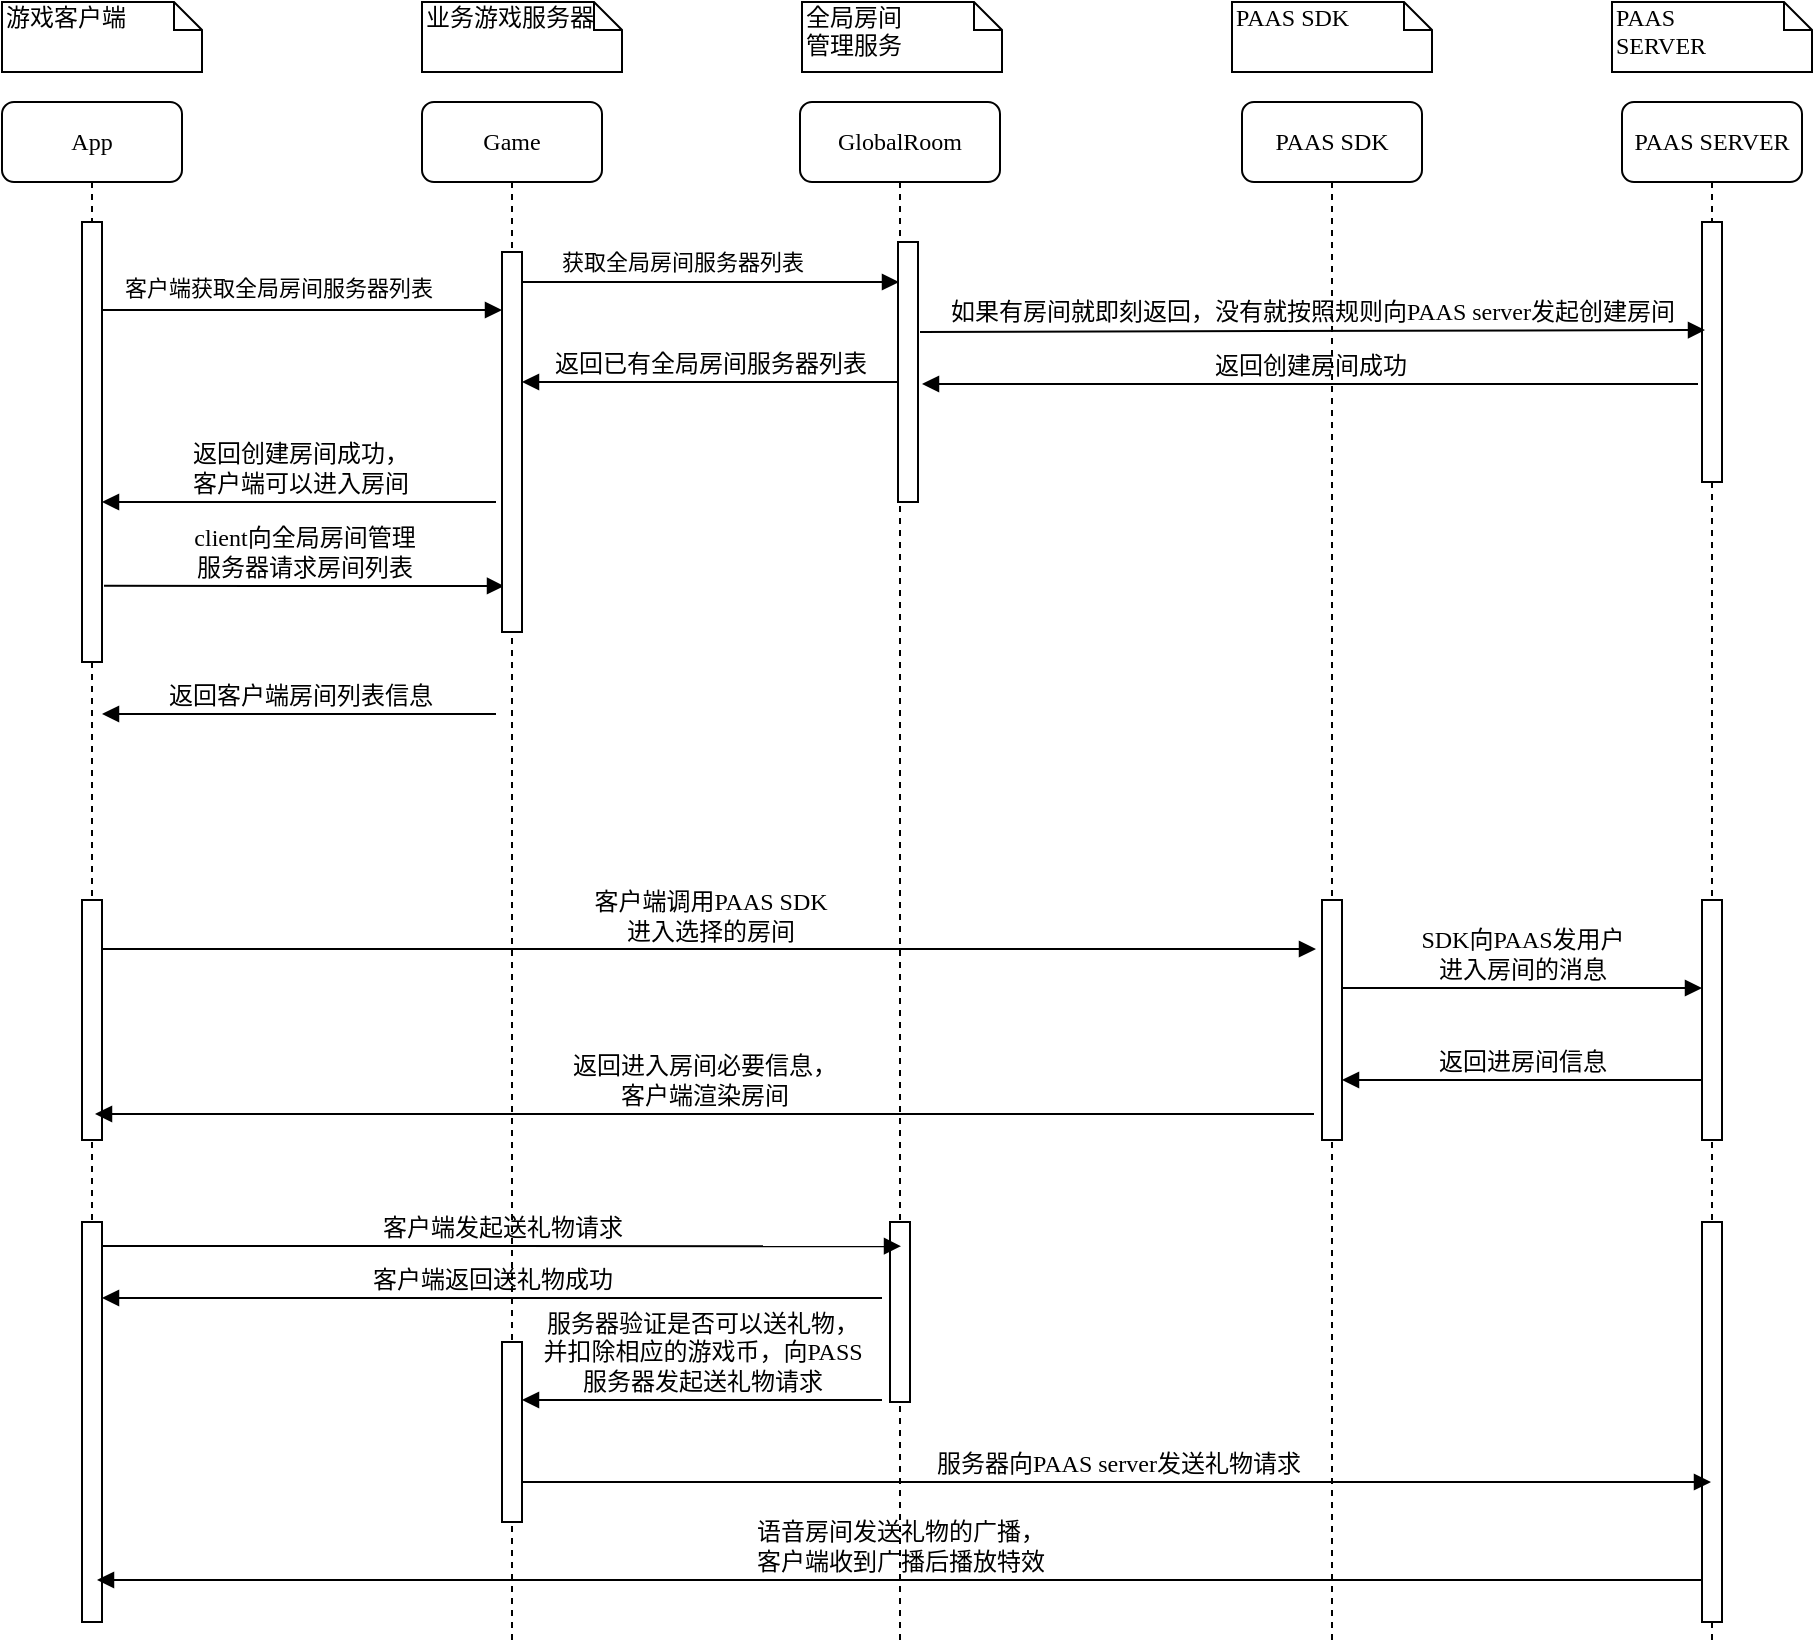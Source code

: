 <mxfile version="14.1.2" type="github">
  <diagram name="Page-1" id="13e1069c-82ec-6db2-03f1-153e76fe0fe0">
    <mxGraphModel dx="1422" dy="762" grid="1" gridSize="10" guides="1" tooltips="1" connect="1" arrows="1" fold="1" page="1" pageScale="1" pageWidth="1100" pageHeight="850" background="#ffffff" math="0" shadow="0">
      <root>
        <mxCell id="0" />
        <mxCell id="1" parent="0" />
        <mxCell id="7baba1c4bc27f4b0-3" value="Game" style="shape=umlLifeline;perimeter=lifelinePerimeter;whiteSpace=wrap;html=1;container=1;collapsible=0;recursiveResize=0;outlineConnect=0;rounded=1;shadow=0;comic=0;labelBackgroundColor=none;strokeWidth=1;fontFamily=Verdana;fontSize=12;align=center;" parent="1" vertex="1">
          <mxGeometry x="310" y="80" width="90" height="770" as="geometry" />
        </mxCell>
        <mxCell id="7YiKMo0v-y7mLt2C8tXS-64" value="" style="html=1;points=[];perimeter=orthogonalPerimeter;rounded=0;shadow=0;comic=0;labelBackgroundColor=none;strokeWidth=1;fontFamily=Verdana;fontSize=12;align=center;" parent="7baba1c4bc27f4b0-3" vertex="1">
          <mxGeometry x="40" y="620" width="10" height="90" as="geometry" />
        </mxCell>
        <mxCell id="7baba1c4bc27f4b0-4" value="PAAS SDK" style="shape=umlLifeline;perimeter=lifelinePerimeter;whiteSpace=wrap;html=1;container=1;collapsible=0;recursiveResize=0;outlineConnect=0;rounded=1;shadow=0;comic=0;labelBackgroundColor=none;strokeWidth=1;fontFamily=Verdana;fontSize=12;align=center;" parent="1" vertex="1">
          <mxGeometry x="720" y="80" width="90" height="770" as="geometry" />
        </mxCell>
        <mxCell id="7YiKMo0v-y7mLt2C8tXS-27" value="" style="html=1;points=[];perimeter=orthogonalPerimeter;rounded=0;shadow=0;comic=0;labelBackgroundColor=none;strokeWidth=1;fontFamily=Verdana;fontSize=12;align=center;" parent="7baba1c4bc27f4b0-4" vertex="1">
          <mxGeometry x="40" y="399" width="10" height="120" as="geometry" />
        </mxCell>
        <mxCell id="7baba1c4bc27f4b0-5" value="PAAS SERVER" style="shape=umlLifeline;perimeter=lifelinePerimeter;whiteSpace=wrap;html=1;container=1;collapsible=0;recursiveResize=0;outlineConnect=0;rounded=1;shadow=0;comic=0;labelBackgroundColor=none;strokeWidth=1;fontFamily=Verdana;fontSize=12;align=center;" parent="1" vertex="1">
          <mxGeometry x="910" y="80" width="90" height="770" as="geometry" />
        </mxCell>
        <mxCell id="7baba1c4bc27f4b0-19" value="" style="html=1;points=[];perimeter=orthogonalPerimeter;rounded=0;shadow=0;comic=0;labelBackgroundColor=none;strokeWidth=1;fontFamily=Verdana;fontSize=12;align=center;" parent="7baba1c4bc27f4b0-5" vertex="1">
          <mxGeometry x="40" y="399" width="10" height="120" as="geometry" />
        </mxCell>
        <mxCell id="7YiKMo0v-y7mLt2C8tXS-12" value="" style="html=1;points=[];perimeter=orthogonalPerimeter;rounded=0;shadow=0;comic=0;labelBackgroundColor=none;strokeWidth=1;fontFamily=Verdana;fontSize=12;align=center;" parent="7baba1c4bc27f4b0-5" vertex="1">
          <mxGeometry x="40" y="60" width="10" height="130" as="geometry" />
        </mxCell>
        <mxCell id="7YiKMo0v-y7mLt2C8tXS-46" value="" style="html=1;points=[];perimeter=orthogonalPerimeter;rounded=0;shadow=0;comic=0;labelBackgroundColor=none;strokeWidth=1;fontFamily=Verdana;fontSize=12;align=center;" parent="7baba1c4bc27f4b0-5" vertex="1">
          <mxGeometry x="40" y="560" width="10" height="200" as="geometry" />
        </mxCell>
        <mxCell id="7baba1c4bc27f4b0-8" value="App" style="shape=umlLifeline;perimeter=lifelinePerimeter;whiteSpace=wrap;html=1;container=1;collapsible=0;recursiveResize=0;outlineConnect=0;rounded=1;shadow=0;comic=0;labelBackgroundColor=none;strokeWidth=1;fontFamily=Verdana;fontSize=12;align=center;" parent="1" vertex="1">
          <mxGeometry x="100" y="80" width="90" height="760" as="geometry" />
        </mxCell>
        <mxCell id="7baba1c4bc27f4b0-9" value="" style="html=1;points=[];perimeter=orthogonalPerimeter;rounded=0;shadow=0;comic=0;labelBackgroundColor=none;strokeWidth=1;fontFamily=Verdana;fontSize=12;align=center;" parent="7baba1c4bc27f4b0-8" vertex="1">
          <mxGeometry x="40" y="60" width="10" height="220" as="geometry" />
        </mxCell>
        <mxCell id="7YiKMo0v-y7mLt2C8tXS-28" value="" style="html=1;points=[];perimeter=orthogonalPerimeter;rounded=0;shadow=0;comic=0;labelBackgroundColor=none;strokeWidth=1;fontFamily=Verdana;fontSize=12;align=center;" parent="7baba1c4bc27f4b0-8" vertex="1">
          <mxGeometry x="40" y="399" width="10" height="120" as="geometry" />
        </mxCell>
        <mxCell id="7baba1c4bc27f4b0-11" value="client向全局房间管理&lt;br&gt;服务器请求房间列表" style="html=1;verticalAlign=bottom;endArrow=block;labelBackgroundColor=none;fontFamily=Verdana;fontSize=12;edgeStyle=elbowEdgeStyle;elbow=vertical;exitX=0.5;exitY=0.068;exitDx=0;exitDy=0;exitPerimeter=0;" parent="1" edge="1">
          <mxGeometry relative="1" as="geometry">
            <mxPoint x="151" y="321.92" as="sourcePoint" />
            <mxPoint x="351" y="322" as="targetPoint" />
            <Array as="points">
              <mxPoint x="276" y="322" />
              <mxPoint x="286" y="352" />
            </Array>
          </mxGeometry>
        </mxCell>
        <mxCell id="7baba1c4bc27f4b0-40" value="游戏客户端" style="shape=note;whiteSpace=wrap;html=1;size=14;verticalAlign=top;align=left;spacingTop=-6;rounded=0;shadow=0;comic=0;labelBackgroundColor=none;strokeWidth=1;fontFamily=Verdana;fontSize=12" parent="1" vertex="1">
          <mxGeometry x="100" y="30" width="100" height="35" as="geometry" />
        </mxCell>
        <mxCell id="7baba1c4bc27f4b0-42" value="业务游戏服务器" style="shape=note;whiteSpace=wrap;html=1;size=14;verticalAlign=top;align=left;spacingTop=-6;rounded=0;shadow=0;comic=0;labelBackgroundColor=none;strokeWidth=1;fontFamily=Verdana;fontSize=12" parent="1" vertex="1">
          <mxGeometry x="310" y="30" width="100" height="35" as="geometry" />
        </mxCell>
        <mxCell id="7baba1c4bc27f4b0-43" value="PAAS SDK" style="shape=note;whiteSpace=wrap;html=1;size=14;verticalAlign=top;align=left;spacingTop=-6;rounded=0;shadow=0;comic=0;labelBackgroundColor=none;strokeWidth=1;fontFamily=Verdana;fontSize=12" parent="1" vertex="1">
          <mxGeometry x="715" y="30" width="100" height="35" as="geometry" />
        </mxCell>
        <mxCell id="7baba1c4bc27f4b0-44" value="PAAS &lt;br&gt;SERVER" style="shape=note;whiteSpace=wrap;html=1;size=14;verticalAlign=top;align=left;spacingTop=-6;rounded=0;shadow=0;comic=0;labelBackgroundColor=none;strokeWidth=1;fontFamily=Verdana;fontSize=12" parent="1" vertex="1">
          <mxGeometry x="905" y="30" width="100" height="35" as="geometry" />
        </mxCell>
        <mxCell id="7YiKMo0v-y7mLt2C8tXS-23" value="返回客户端房间列表信息" style="html=1;verticalAlign=bottom;endArrow=block;labelBackgroundColor=none;fontFamily=Verdana;fontSize=12;" parent="1" edge="1">
          <mxGeometry relative="1" as="geometry">
            <mxPoint x="347" y="386" as="sourcePoint" />
            <mxPoint x="150" y="386" as="targetPoint" />
            <Array as="points" />
          </mxGeometry>
        </mxCell>
        <mxCell id="7YiKMo0v-y7mLt2C8tXS-29" value="客户端调用PAAS&amp;nbsp;SDK&lt;br&gt;进入选择的房间" style="html=1;verticalAlign=bottom;endArrow=block;labelBackgroundColor=none;fontFamily=Verdana;fontSize=12;edgeStyle=elbowEdgeStyle;elbow=vertical;exitX=0.5;exitY=0.2;exitDx=0;exitDy=0;exitPerimeter=0;" parent="1" edge="1">
          <mxGeometry relative="1" as="geometry">
            <mxPoint x="150" y="503.5" as="sourcePoint" />
            <Array as="points">
              <mxPoint x="494" y="503.5" />
            </Array>
            <mxPoint x="757" y="503.5" as="targetPoint" />
          </mxGeometry>
        </mxCell>
        <mxCell id="7YiKMo0v-y7mLt2C8tXS-31" value="SDK向PAAS发用户&lt;br&gt;进入房间的消息" style="html=1;verticalAlign=bottom;endArrow=block;labelBackgroundColor=none;fontFamily=Verdana;fontSize=12;edgeStyle=elbowEdgeStyle;elbow=vertical;entryX=0;entryY=0.25;entryDx=0;entryDy=0;entryPerimeter=0;" parent="1" edge="1">
          <mxGeometry relative="1" as="geometry">
            <mxPoint x="770" y="523" as="sourcePoint" />
            <Array as="points">
              <mxPoint x="944" y="523" />
            </Array>
            <mxPoint x="950" y="523" as="targetPoint" />
          </mxGeometry>
        </mxCell>
        <mxCell id="7YiKMo0v-y7mLt2C8tXS-32" value="返回进入房间必要信息，&lt;br&gt;客户端渲染房间" style="html=1;verticalAlign=bottom;endArrow=block;labelBackgroundColor=none;fontFamily=Verdana;fontSize=12;" parent="1" edge="1">
          <mxGeometry relative="1" as="geometry">
            <mxPoint x="756" y="586" as="sourcePoint" />
            <mxPoint x="146.5" y="586" as="targetPoint" />
            <Array as="points" />
          </mxGeometry>
        </mxCell>
        <mxCell id="7YiKMo0v-y7mLt2C8tXS-34" value="GlobalRoom" style="shape=umlLifeline;perimeter=lifelinePerimeter;whiteSpace=wrap;html=1;container=1;collapsible=0;recursiveResize=0;outlineConnect=0;rounded=1;shadow=0;comic=0;labelBackgroundColor=none;strokeWidth=1;fontFamily=Verdana;fontSize=12;align=center;" parent="1" vertex="1">
          <mxGeometry x="499" y="80" width="100" height="770" as="geometry" />
        </mxCell>
        <mxCell id="7YiKMo0v-y7mLt2C8tXS-49" value="" style="html=1;points=[];perimeter=orthogonalPerimeter;rounded=0;shadow=0;comic=0;labelBackgroundColor=none;strokeWidth=1;fontFamily=Verdana;fontSize=12;align=center;" parent="7YiKMo0v-y7mLt2C8tXS-34" vertex="1">
          <mxGeometry x="45" y="560" width="10" height="90" as="geometry" />
        </mxCell>
        <mxCell id="7YiKMo0v-y7mLt2C8tXS-56" value="" style="html=1;points=[];perimeter=orthogonalPerimeter;rounded=0;shadow=0;comic=0;labelBackgroundColor=none;strokeWidth=1;fontFamily=Verdana;fontSize=12;align=center;" parent="7YiKMo0v-y7mLt2C8tXS-34" vertex="1">
          <mxGeometry x="49" y="70" width="10" height="130" as="geometry" />
        </mxCell>
        <mxCell id="7YiKMo0v-y7mLt2C8tXS-37" value="全局房间&lt;br&gt;管理服务" style="shape=note;whiteSpace=wrap;html=1;size=14;verticalAlign=top;align=left;spacingTop=-6;rounded=0;shadow=0;comic=0;labelBackgroundColor=none;strokeWidth=1;fontFamily=Verdana;fontSize=12" parent="1" vertex="1">
          <mxGeometry x="500" y="30" width="100" height="35" as="geometry" />
        </mxCell>
        <mxCell id="7YiKMo0v-y7mLt2C8tXS-41" value="" style="html=1;points=[];perimeter=orthogonalPerimeter;rounded=0;shadow=0;comic=0;labelBackgroundColor=none;strokeWidth=1;fontFamily=Verdana;fontSize=12;align=center;" parent="1" vertex="1">
          <mxGeometry x="140" y="640" width="10" height="200" as="geometry" />
        </mxCell>
        <mxCell id="7YiKMo0v-y7mLt2C8tXS-43" value="客户端发起送礼物请求" style="html=1;verticalAlign=bottom;endArrow=block;labelBackgroundColor=none;fontFamily=Verdana;fontSize=12;edgeStyle=elbowEdgeStyle;elbow=vertical;exitX=0.5;exitY=0.068;exitDx=0;exitDy=0;exitPerimeter=0;" parent="1" edge="1">
          <mxGeometry relative="1" as="geometry">
            <mxPoint x="150" y="652" as="sourcePoint" />
            <mxPoint x="549.5" y="652.08" as="targetPoint" />
            <Array as="points">
              <mxPoint x="275" y="652.08" />
              <mxPoint x="285" y="682.08" />
            </Array>
          </mxGeometry>
        </mxCell>
        <mxCell id="7YiKMo0v-y7mLt2C8tXS-47" value="服务器向PAAS server发送礼物请求" style="html=1;verticalAlign=bottom;endArrow=block;labelBackgroundColor=none;fontFamily=Verdana;fontSize=12;edgeStyle=elbowEdgeStyle;elbow=vertical;exitX=0.5;exitY=0.2;exitDx=0;exitDy=0;exitPerimeter=0;" parent="1" target="7baba1c4bc27f4b0-5" edge="1">
          <mxGeometry relative="1" as="geometry">
            <mxPoint x="360" y="770" as="sourcePoint" />
            <Array as="points">
              <mxPoint x="704" y="770" />
            </Array>
            <mxPoint x="750" y="770" as="targetPoint" />
          </mxGeometry>
        </mxCell>
        <mxCell id="7YiKMo0v-y7mLt2C8tXS-51" value="语音房间发送礼物的广播，&lt;br&gt;客户端收到广播后播放特效" style="html=1;verticalAlign=bottom;endArrow=block;labelBackgroundColor=none;fontFamily=Verdana;fontSize=12;" parent="1" edge="1">
          <mxGeometry relative="1" as="geometry">
            <mxPoint x="950" y="819" as="sourcePoint" />
            <mxPoint x="147.5" y="819" as="targetPoint" />
            <Array as="points">
              <mxPoint x="843" y="819" />
            </Array>
          </mxGeometry>
        </mxCell>
        <mxCell id="7YiKMo0v-y7mLt2C8tXS-52" value="客户端返回送礼物成功" style="html=1;verticalAlign=bottom;endArrow=block;labelBackgroundColor=none;fontFamily=Verdana;fontSize=12;" parent="1" edge="1">
          <mxGeometry relative="1" as="geometry">
            <mxPoint x="540" y="678" as="sourcePoint" />
            <mxPoint x="150" y="678" as="targetPoint" />
            <Array as="points" />
          </mxGeometry>
        </mxCell>
        <mxCell id="7YiKMo0v-y7mLt2C8tXS-54" value="返回进房间信息" style="html=1;verticalAlign=bottom;endArrow=block;labelBackgroundColor=none;fontFamily=Verdana;fontSize=12;" parent="1" edge="1">
          <mxGeometry relative="1" as="geometry">
            <mxPoint x="950" y="569" as="sourcePoint" />
            <mxPoint x="770" y="569" as="targetPoint" />
            <Array as="points" />
          </mxGeometry>
        </mxCell>
        <mxCell id="7YiKMo0v-y7mLt2C8tXS-59" value="" style="html=1;verticalAlign=bottom;endArrow=block;labelBackgroundColor=none;fontFamily=Verdana;fontSize=12;edgeStyle=elbowEdgeStyle;elbow=vertical;exitX=0.5;exitY=0.068;exitDx=0;exitDy=0;exitPerimeter=0;" parent="1" target="7YiKMo0v-y7mLt2C8tXS-34" edge="1" source="7baba1c4bc27f4b0-13">
          <mxGeometry relative="1" as="geometry">
            <mxPoint x="150" y="184" as="sourcePoint" />
            <mxPoint x="354.5" y="184.08" as="targetPoint" />
            <Array as="points">
              <mxPoint x="530" y="170" />
              <mxPoint x="350" y="210" />
              <mxPoint x="275" y="184.08" />
              <mxPoint x="285" y="214.08" />
            </Array>
          </mxGeometry>
        </mxCell>
        <mxCell id="7YiKMo0v-y7mLt2C8tXS-60" value="获取全局房间服务器列表" style="edgeLabel;html=1;align=center;verticalAlign=middle;resizable=0;points=[];" parent="7YiKMo0v-y7mLt2C8tXS-59" vertex="1" connectable="0">
          <mxGeometry x="-0.128" y="1" relative="1" as="geometry">
            <mxPoint x="1" y="-9.08" as="offset" />
          </mxGeometry>
        </mxCell>
        <mxCell id="7YiKMo0v-y7mLt2C8tXS-61" value="如果有房间就即刻返回，没有就按照规则向PAAS server发起创建房间" style="html=1;verticalAlign=bottom;endArrow=block;labelBackgroundColor=none;fontFamily=Verdana;fontSize=12;edgeStyle=elbowEdgeStyle;elbow=vertical;exitX=1.1;exitY=0.846;exitDx=0;exitDy=0;exitPerimeter=0;" parent="1" edge="1">
          <mxGeometry relative="1" as="geometry">
            <mxPoint x="559" y="194.98" as="sourcePoint" />
            <Array as="points">
              <mxPoint x="560" y="194" />
            </Array>
            <mxPoint x="951.5" y="194" as="targetPoint" />
          </mxGeometry>
        </mxCell>
        <mxCell id="7YiKMo0v-y7mLt2C8tXS-62" value="返回创建房间成功" style="html=1;verticalAlign=bottom;endArrow=block;labelBackgroundColor=none;fontFamily=Verdana;fontSize=12;" parent="1" edge="1">
          <mxGeometry relative="1" as="geometry">
            <mxPoint x="948" y="221" as="sourcePoint" />
            <mxPoint x="560" y="221" as="targetPoint" />
            <Array as="points">
              <mxPoint x="840" y="221" />
            </Array>
          </mxGeometry>
        </mxCell>
        <mxCell id="7YiKMo0v-y7mLt2C8tXS-63" value="返回创建房间成功，&lt;br&gt;客户端可以进入房间" style="html=1;verticalAlign=bottom;endArrow=block;labelBackgroundColor=none;fontFamily=Verdana;fontSize=12;exitX=0.2;exitY=0.585;exitDx=0;exitDy=0;exitPerimeter=0;" parent="1" edge="1">
          <mxGeometry relative="1" as="geometry">
            <mxPoint x="347" y="280" as="sourcePoint" />
            <mxPoint x="150" y="280" as="targetPoint" />
            <Array as="points" />
          </mxGeometry>
        </mxCell>
        <mxCell id="7YiKMo0v-y7mLt2C8tXS-65" value="服务器验证是否可以送礼物，&lt;br&gt;并扣除相应的游戏币，向PASS&lt;br&gt;服务器发起送礼物请求" style="html=1;verticalAlign=bottom;endArrow=block;labelBackgroundColor=none;fontFamily=Verdana;fontSize=12;" parent="1" edge="1">
          <mxGeometry relative="1" as="geometry">
            <mxPoint x="540" y="729" as="sourcePoint" />
            <mxPoint x="360" y="729" as="targetPoint" />
            <Array as="points" />
          </mxGeometry>
        </mxCell>
        <mxCell id="7YiKMo0v-y7mLt2C8tXS-66" value="返回已有全局房间服务器列表" style="html=1;verticalAlign=bottom;endArrow=block;labelBackgroundColor=none;fontFamily=Verdana;fontSize=12;" parent="1" edge="1">
          <mxGeometry relative="1" as="geometry">
            <mxPoint x="548" y="220" as="sourcePoint" />
            <mxPoint x="360" y="220" as="targetPoint" />
            <Array as="points" />
          </mxGeometry>
        </mxCell>
        <mxCell id="7baba1c4bc27f4b0-13" value="" style="html=1;points=[];perimeter=orthogonalPerimeter;rounded=0;shadow=0;comic=0;labelBackgroundColor=none;strokeWidth=1;fontFamily=Verdana;fontSize=12;align=center;" parent="1" vertex="1">
          <mxGeometry x="350" y="155" width="10" height="190" as="geometry" />
        </mxCell>
        <mxCell id="V6cwjawZBJKuY5wKBzn6-1" value="" style="html=1;verticalAlign=bottom;endArrow=block;labelBackgroundColor=none;fontFamily=Verdana;fontSize=12;edgeStyle=elbowEdgeStyle;elbow=vertical;exitX=0.5;exitY=0.068;exitDx=0;exitDy=0;exitPerimeter=0;" edge="1" parent="1" target="7baba1c4bc27f4b0-13">
          <mxGeometry relative="1" as="geometry">
            <mxPoint x="150" y="184" as="sourcePoint" />
            <mxPoint x="549.5" y="170" as="targetPoint" />
            <Array as="points" />
          </mxGeometry>
        </mxCell>
        <mxCell id="V6cwjawZBJKuY5wKBzn6-2" value="客户端获取全局房间服务器列表" style="edgeLabel;html=1;align=center;verticalAlign=middle;resizable=0;points=[];" vertex="1" connectable="0" parent="V6cwjawZBJKuY5wKBzn6-1">
          <mxGeometry x="-0.128" y="1" relative="1" as="geometry">
            <mxPoint x="1" y="-10.08" as="offset" />
          </mxGeometry>
        </mxCell>
      </root>
    </mxGraphModel>
  </diagram>
</mxfile>
